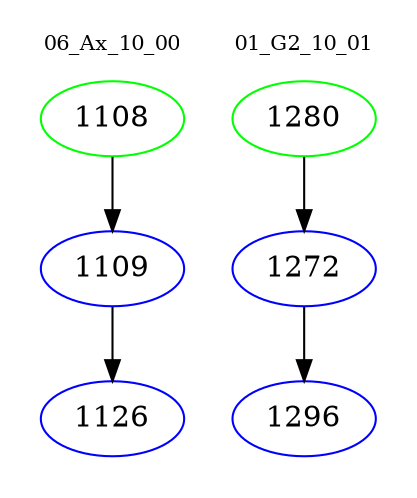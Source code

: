 digraph{
subgraph cluster_0 {
color = white
label = "06_Ax_10_00";
fontsize=10;
T0_1108 [label="1108", color="green"]
T0_1108 -> T0_1109 [color="black"]
T0_1109 [label="1109", color="blue"]
T0_1109 -> T0_1126 [color="black"]
T0_1126 [label="1126", color="blue"]
}
subgraph cluster_1 {
color = white
label = "01_G2_10_01";
fontsize=10;
T1_1280 [label="1280", color="green"]
T1_1280 -> T1_1272 [color="black"]
T1_1272 [label="1272", color="blue"]
T1_1272 -> T1_1296 [color="black"]
T1_1296 [label="1296", color="blue"]
}
}
